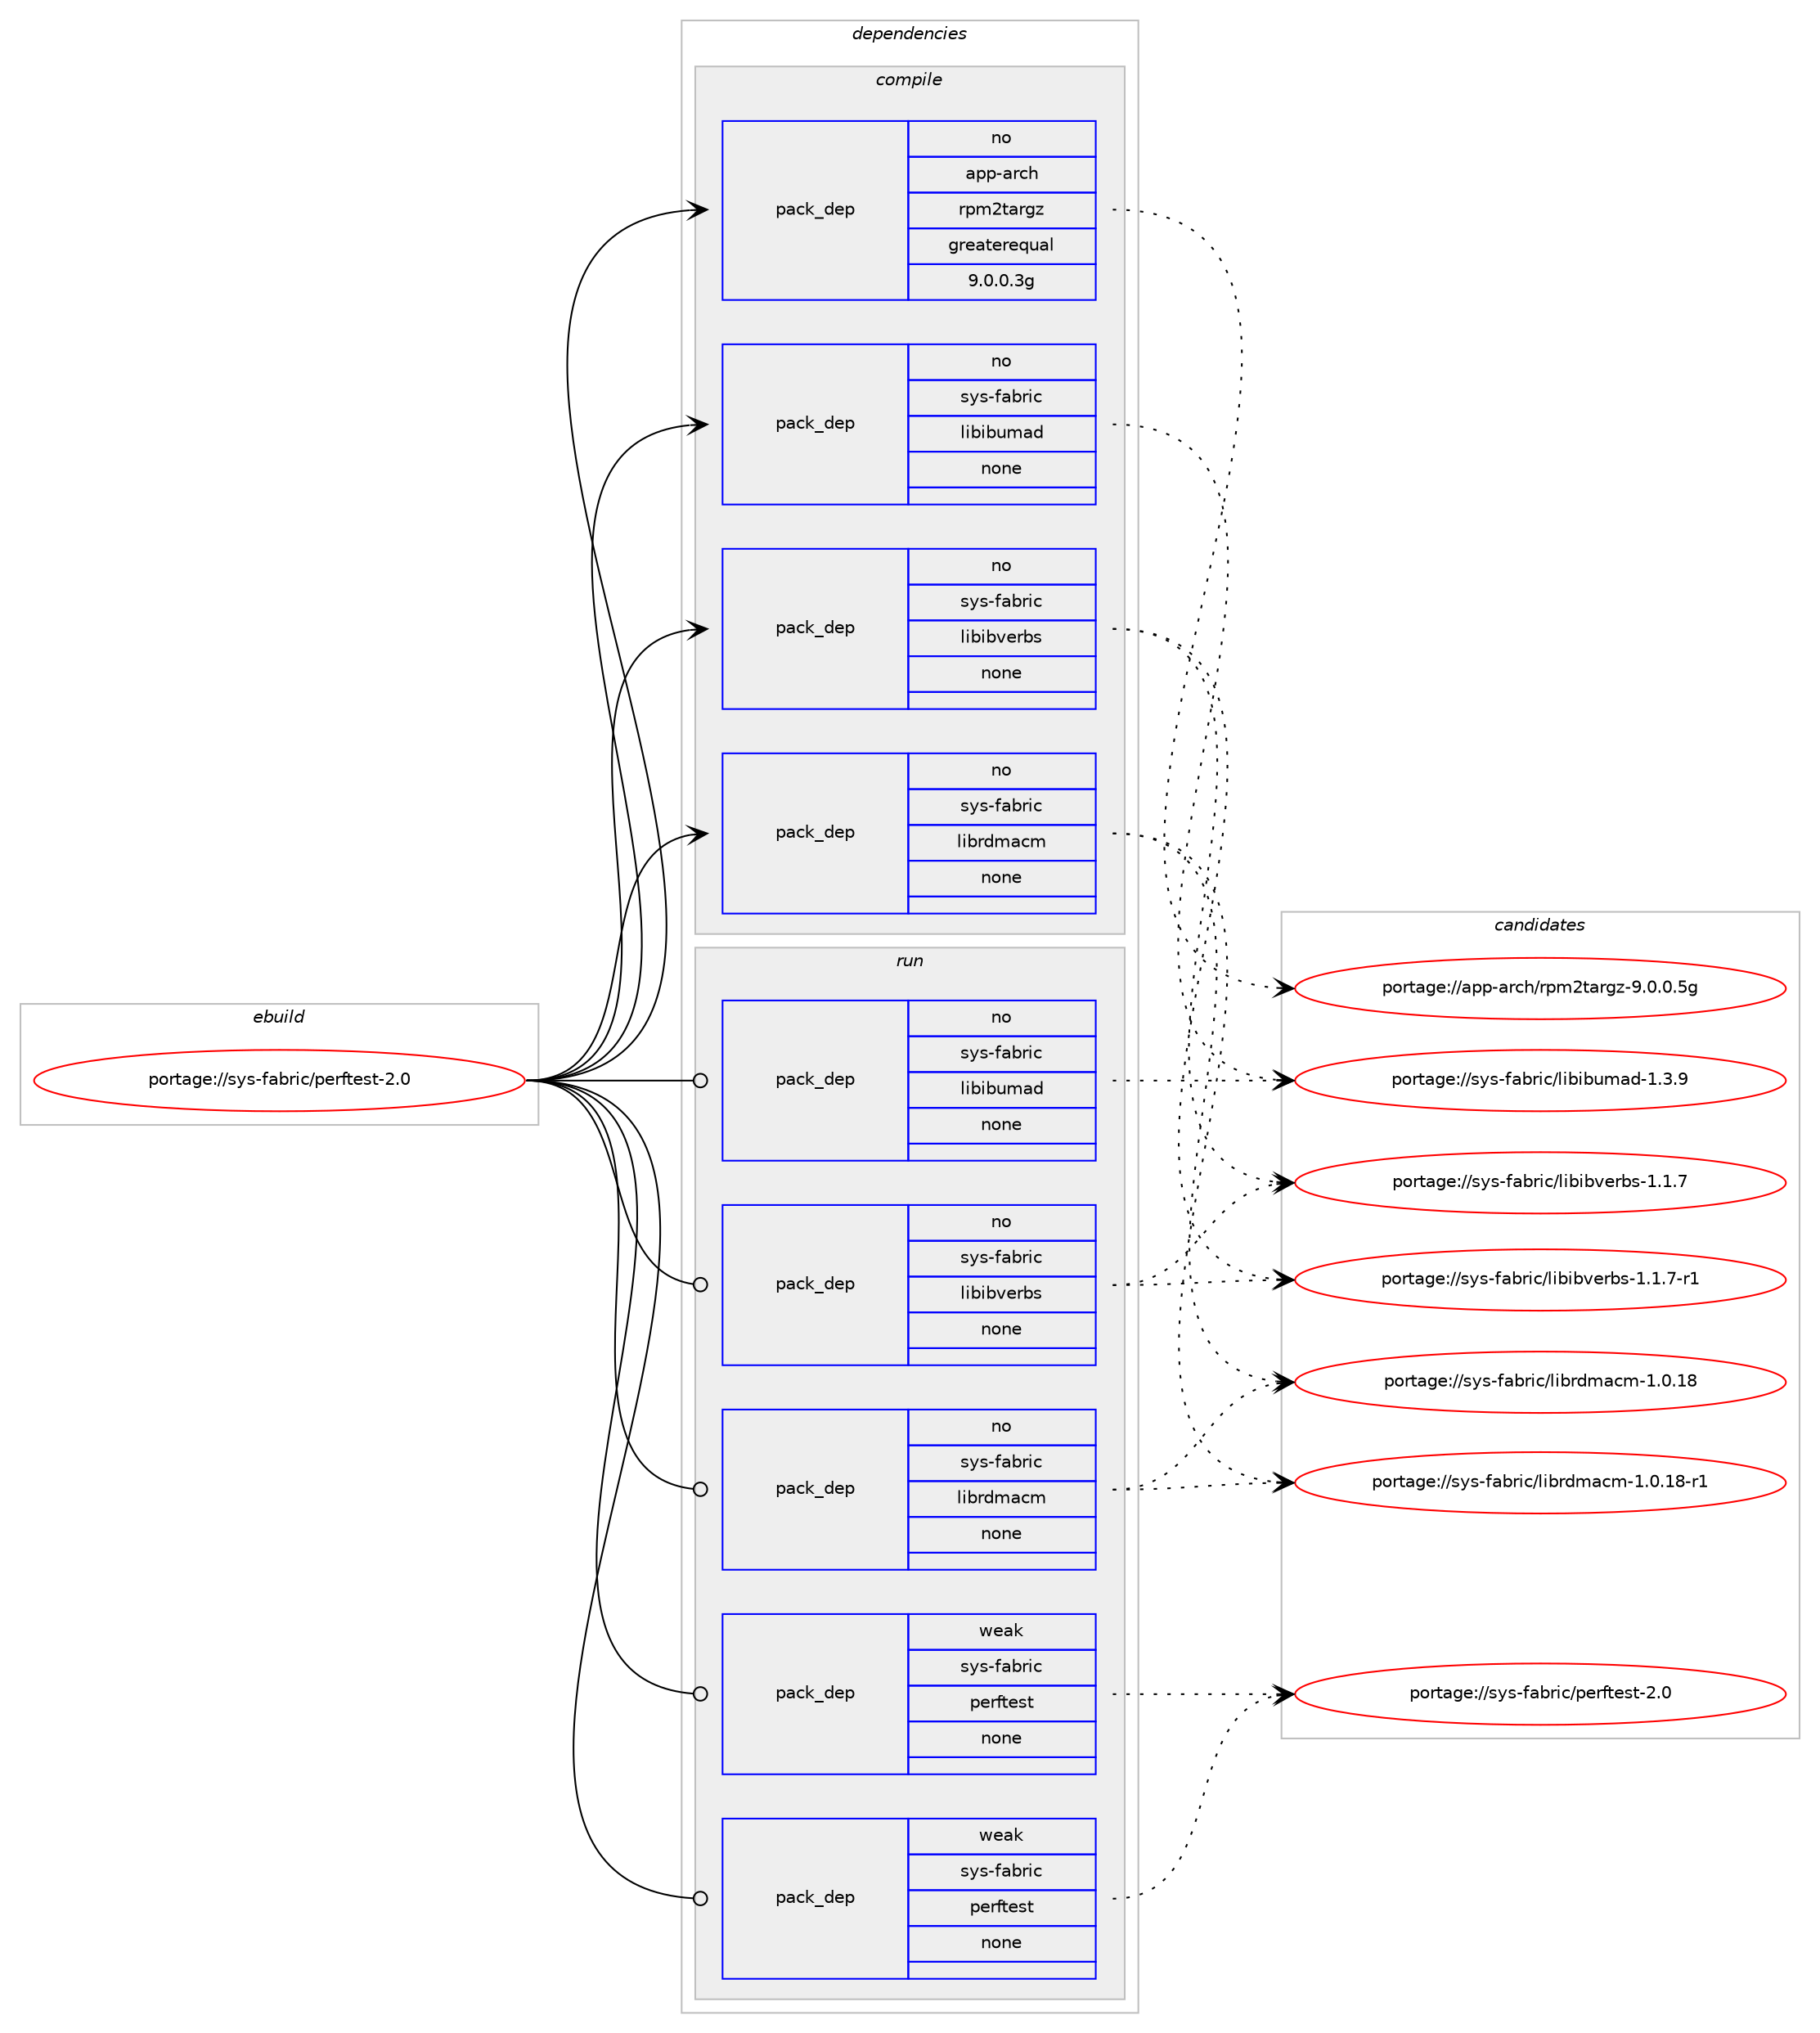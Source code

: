 digraph prolog {

# *************
# Graph options
# *************

newrank=true;
concentrate=true;
compound=true;
graph [rankdir=LR,fontname=Helvetica,fontsize=10,ranksep=1.5];#, ranksep=2.5, nodesep=0.2];
edge  [arrowhead=vee];
node  [fontname=Helvetica,fontsize=10];

# **********
# The ebuild
# **********

subgraph cluster_leftcol {
color=gray;
rank=same;
label=<<i>ebuild</i>>;
id [label="portage://sys-fabric/perftest-2.0", color=red, width=4, href="../sys-fabric/perftest-2.0.svg"];
}

# ****************
# The dependencies
# ****************

subgraph cluster_midcol {
color=gray;
label=<<i>dependencies</i>>;
subgraph cluster_compile {
fillcolor="#eeeeee";
style=filled;
label=<<i>compile</i>>;
subgraph pack20466 {
dependency25302 [label=<<TABLE BORDER="0" CELLBORDER="1" CELLSPACING="0" CELLPADDING="4" WIDTH="220"><TR><TD ROWSPAN="6" CELLPADDING="30">pack_dep</TD></TR><TR><TD WIDTH="110">no</TD></TR><TR><TD>app-arch</TD></TR><TR><TD>rpm2targz</TD></TR><TR><TD>greaterequal</TD></TR><TR><TD>9.0.0.3g</TD></TR></TABLE>>, shape=none, color=blue];
}
id:e -> dependency25302:w [weight=20,style="solid",arrowhead="vee"];
subgraph pack20467 {
dependency25303 [label=<<TABLE BORDER="0" CELLBORDER="1" CELLSPACING="0" CELLPADDING="4" WIDTH="220"><TR><TD ROWSPAN="6" CELLPADDING="30">pack_dep</TD></TR><TR><TD WIDTH="110">no</TD></TR><TR><TD>sys-fabric</TD></TR><TR><TD>libibumad</TD></TR><TR><TD>none</TD></TR><TR><TD></TD></TR></TABLE>>, shape=none, color=blue];
}
id:e -> dependency25303:w [weight=20,style="solid",arrowhead="vee"];
subgraph pack20468 {
dependency25304 [label=<<TABLE BORDER="0" CELLBORDER="1" CELLSPACING="0" CELLPADDING="4" WIDTH="220"><TR><TD ROWSPAN="6" CELLPADDING="30">pack_dep</TD></TR><TR><TD WIDTH="110">no</TD></TR><TR><TD>sys-fabric</TD></TR><TR><TD>libibverbs</TD></TR><TR><TD>none</TD></TR><TR><TD></TD></TR></TABLE>>, shape=none, color=blue];
}
id:e -> dependency25304:w [weight=20,style="solid",arrowhead="vee"];
subgraph pack20469 {
dependency25305 [label=<<TABLE BORDER="0" CELLBORDER="1" CELLSPACING="0" CELLPADDING="4" WIDTH="220"><TR><TD ROWSPAN="6" CELLPADDING="30">pack_dep</TD></TR><TR><TD WIDTH="110">no</TD></TR><TR><TD>sys-fabric</TD></TR><TR><TD>librdmacm</TD></TR><TR><TD>none</TD></TR><TR><TD></TD></TR></TABLE>>, shape=none, color=blue];
}
id:e -> dependency25305:w [weight=20,style="solid",arrowhead="vee"];
}
subgraph cluster_compileandrun {
fillcolor="#eeeeee";
style=filled;
label=<<i>compile and run</i>>;
}
subgraph cluster_run {
fillcolor="#eeeeee";
style=filled;
label=<<i>run</i>>;
subgraph pack20470 {
dependency25306 [label=<<TABLE BORDER="0" CELLBORDER="1" CELLSPACING="0" CELLPADDING="4" WIDTH="220"><TR><TD ROWSPAN="6" CELLPADDING="30">pack_dep</TD></TR><TR><TD WIDTH="110">no</TD></TR><TR><TD>sys-fabric</TD></TR><TR><TD>libibumad</TD></TR><TR><TD>none</TD></TR><TR><TD></TD></TR></TABLE>>, shape=none, color=blue];
}
id:e -> dependency25306:w [weight=20,style="solid",arrowhead="odot"];
subgraph pack20471 {
dependency25307 [label=<<TABLE BORDER="0" CELLBORDER="1" CELLSPACING="0" CELLPADDING="4" WIDTH="220"><TR><TD ROWSPAN="6" CELLPADDING="30">pack_dep</TD></TR><TR><TD WIDTH="110">no</TD></TR><TR><TD>sys-fabric</TD></TR><TR><TD>libibverbs</TD></TR><TR><TD>none</TD></TR><TR><TD></TD></TR></TABLE>>, shape=none, color=blue];
}
id:e -> dependency25307:w [weight=20,style="solid",arrowhead="odot"];
subgraph pack20472 {
dependency25308 [label=<<TABLE BORDER="0" CELLBORDER="1" CELLSPACING="0" CELLPADDING="4" WIDTH="220"><TR><TD ROWSPAN="6" CELLPADDING="30">pack_dep</TD></TR><TR><TD WIDTH="110">no</TD></TR><TR><TD>sys-fabric</TD></TR><TR><TD>librdmacm</TD></TR><TR><TD>none</TD></TR><TR><TD></TD></TR></TABLE>>, shape=none, color=blue];
}
id:e -> dependency25308:w [weight=20,style="solid",arrowhead="odot"];
subgraph pack20473 {
dependency25309 [label=<<TABLE BORDER="0" CELLBORDER="1" CELLSPACING="0" CELLPADDING="4" WIDTH="220"><TR><TD ROWSPAN="6" CELLPADDING="30">pack_dep</TD></TR><TR><TD WIDTH="110">weak</TD></TR><TR><TD>sys-fabric</TD></TR><TR><TD>perftest</TD></TR><TR><TD>none</TD></TR><TR><TD></TD></TR></TABLE>>, shape=none, color=blue];
}
id:e -> dependency25309:w [weight=20,style="solid",arrowhead="odot"];
subgraph pack20474 {
dependency25310 [label=<<TABLE BORDER="0" CELLBORDER="1" CELLSPACING="0" CELLPADDING="4" WIDTH="220"><TR><TD ROWSPAN="6" CELLPADDING="30">pack_dep</TD></TR><TR><TD WIDTH="110">weak</TD></TR><TR><TD>sys-fabric</TD></TR><TR><TD>perftest</TD></TR><TR><TD>none</TD></TR><TR><TD></TD></TR></TABLE>>, shape=none, color=blue];
}
id:e -> dependency25310:w [weight=20,style="solid",arrowhead="odot"];
}
}

# **************
# The candidates
# **************

subgraph cluster_choices {
rank=same;
color=gray;
label=<<i>candidates</i>>;

subgraph choice20466 {
color=black;
nodesep=1;
choice971121124597114991044711411210950116971141031224557464846484653103 [label="portage://app-arch/rpm2targz-9.0.0.5g", color=red, width=4,href="../app-arch/rpm2targz-9.0.0.5g.svg"];
dependency25302:e -> choice971121124597114991044711411210950116971141031224557464846484653103:w [style=dotted,weight="100"];
}
subgraph choice20467 {
color=black;
nodesep=1;
choice1151211154510297981141059947108105981059811710997100454946514657 [label="portage://sys-fabric/libibumad-1.3.9", color=red, width=4,href="../sys-fabric/libibumad-1.3.9.svg"];
dependency25303:e -> choice1151211154510297981141059947108105981059811710997100454946514657:w [style=dotted,weight="100"];
}
subgraph choice20468 {
color=black;
nodesep=1;
choice11512111545102979811410599471081059810598118101114981154549464946554511449 [label="portage://sys-fabric/libibverbs-1.1.7-r1", color=red, width=4,href="../sys-fabric/libibverbs-1.1.7-r1.svg"];
choice1151211154510297981141059947108105981059811810111498115454946494655 [label="portage://sys-fabric/libibverbs-1.1.7", color=red, width=4,href="../sys-fabric/libibverbs-1.1.7.svg"];
dependency25304:e -> choice11512111545102979811410599471081059810598118101114981154549464946554511449:w [style=dotted,weight="100"];
dependency25304:e -> choice1151211154510297981141059947108105981059811810111498115454946494655:w [style=dotted,weight="100"];
}
subgraph choice20469 {
color=black;
nodesep=1;
choice1151211154510297981141059947108105981141001099799109454946484649564511449 [label="portage://sys-fabric/librdmacm-1.0.18-r1", color=red, width=4,href="../sys-fabric/librdmacm-1.0.18-r1.svg"];
choice115121115451029798114105994710810598114100109979910945494648464956 [label="portage://sys-fabric/librdmacm-1.0.18", color=red, width=4,href="../sys-fabric/librdmacm-1.0.18.svg"];
dependency25305:e -> choice1151211154510297981141059947108105981141001099799109454946484649564511449:w [style=dotted,weight="100"];
dependency25305:e -> choice115121115451029798114105994710810598114100109979910945494648464956:w [style=dotted,weight="100"];
}
subgraph choice20470 {
color=black;
nodesep=1;
choice1151211154510297981141059947108105981059811710997100454946514657 [label="portage://sys-fabric/libibumad-1.3.9", color=red, width=4,href="../sys-fabric/libibumad-1.3.9.svg"];
dependency25306:e -> choice1151211154510297981141059947108105981059811710997100454946514657:w [style=dotted,weight="100"];
}
subgraph choice20471 {
color=black;
nodesep=1;
choice11512111545102979811410599471081059810598118101114981154549464946554511449 [label="portage://sys-fabric/libibverbs-1.1.7-r1", color=red, width=4,href="../sys-fabric/libibverbs-1.1.7-r1.svg"];
choice1151211154510297981141059947108105981059811810111498115454946494655 [label="portage://sys-fabric/libibverbs-1.1.7", color=red, width=4,href="../sys-fabric/libibverbs-1.1.7.svg"];
dependency25307:e -> choice11512111545102979811410599471081059810598118101114981154549464946554511449:w [style=dotted,weight="100"];
dependency25307:e -> choice1151211154510297981141059947108105981059811810111498115454946494655:w [style=dotted,weight="100"];
}
subgraph choice20472 {
color=black;
nodesep=1;
choice1151211154510297981141059947108105981141001099799109454946484649564511449 [label="portage://sys-fabric/librdmacm-1.0.18-r1", color=red, width=4,href="../sys-fabric/librdmacm-1.0.18-r1.svg"];
choice115121115451029798114105994710810598114100109979910945494648464956 [label="portage://sys-fabric/librdmacm-1.0.18", color=red, width=4,href="../sys-fabric/librdmacm-1.0.18.svg"];
dependency25308:e -> choice1151211154510297981141059947108105981141001099799109454946484649564511449:w [style=dotted,weight="100"];
dependency25308:e -> choice115121115451029798114105994710810598114100109979910945494648464956:w [style=dotted,weight="100"];
}
subgraph choice20473 {
color=black;
nodesep=1;
choice115121115451029798114105994711210111410211610111511645504648 [label="portage://sys-fabric/perftest-2.0", color=red, width=4,href="../sys-fabric/perftest-2.0.svg"];
dependency25309:e -> choice115121115451029798114105994711210111410211610111511645504648:w [style=dotted,weight="100"];
}
subgraph choice20474 {
color=black;
nodesep=1;
choice115121115451029798114105994711210111410211610111511645504648 [label="portage://sys-fabric/perftest-2.0", color=red, width=4,href="../sys-fabric/perftest-2.0.svg"];
dependency25310:e -> choice115121115451029798114105994711210111410211610111511645504648:w [style=dotted,weight="100"];
}
}

}
